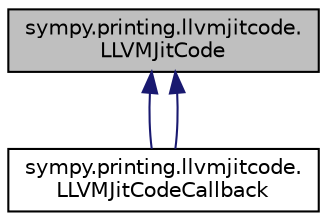 digraph "sympy.printing.llvmjitcode.LLVMJitCode"
{
 // LATEX_PDF_SIZE
  edge [fontname="Helvetica",fontsize="10",labelfontname="Helvetica",labelfontsize="10"];
  node [fontname="Helvetica",fontsize="10",shape=record];
  Node1 [label="sympy.printing.llvmjitcode.\lLLVMJitCode",height=0.2,width=0.4,color="black", fillcolor="grey75", style="filled", fontcolor="black",tooltip=" "];
  Node1 -> Node2 [dir="back",color="midnightblue",fontsize="10",style="solid",fontname="Helvetica"];
  Node2 [label="sympy.printing.llvmjitcode.\lLLVMJitCodeCallback",height=0.2,width=0.4,color="black", fillcolor="white", style="filled",URL="$classsympy_1_1printing_1_1llvmjitcode_1_1LLVMJitCodeCallback.html",tooltip=" "];
  Node1 -> Node2 [dir="back",color="midnightblue",fontsize="10",style="solid",fontname="Helvetica"];
}
